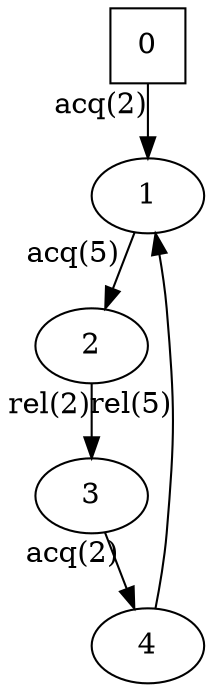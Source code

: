 digraph auto_0{
0[shape=square];
1;
2;
3;
4;
4 -> 1[xlabel="rel(5)"];
1 -> 2[xlabel="acq(5)"];
0 -> 1[xlabel="acq(2)"];
2 -> 3[xlabel="rel(2)"];
3 -> 4[xlabel="acq(2)"];
}
